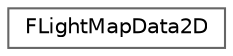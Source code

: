 digraph "Graphical Class Hierarchy"
{
 // INTERACTIVE_SVG=YES
 // LATEX_PDF_SIZE
  bgcolor="transparent";
  edge [fontname=Helvetica,fontsize=10,labelfontname=Helvetica,labelfontsize=10];
  node [fontname=Helvetica,fontsize=10,shape=box,height=0.2,width=0.4];
  rankdir="LR";
  Node0 [id="Node000000",label="FLightMapData2D",height=0.2,width=0.4,color="grey40", fillcolor="white", style="filled",URL="$d6/d5d/classFLightMapData2D.html",tooltip="The raw data which is used to construct a 2D light-map."];
}
